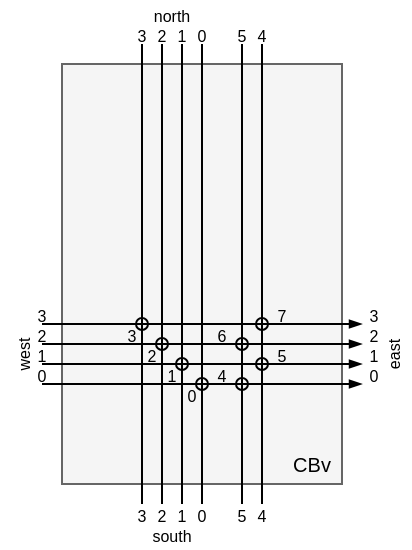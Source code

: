 <mxfile version="20.6.2" type="device"><diagram id="6P4wIaqtiXs4qzVmcp8f" name="Page-1"><mxGraphModel dx="539" dy="356" grid="1" gridSize="10" guides="1" tooltips="1" connect="1" arrows="1" fold="1" page="1" pageScale="1" pageWidth="827" pageHeight="1169" math="0" shadow="0"><root><mxCell id="0"/><mxCell id="1" parent="0"/><mxCell id="uDZtz7FUHF4BXpzCZs6I-1" value="" style="rounded=0;whiteSpace=wrap;html=1;fillColor=#f5f5f5;strokeColor=#666666;fontColor=#333333;" parent="1" vertex="1"><mxGeometry x="90" y="50" width="140" height="210" as="geometry"/></mxCell><mxCell id="uDZtz7FUHF4BXpzCZs6I-2" value="" style="endArrow=none;html=1;rounded=0;" parent="1" edge="1"><mxGeometry width="50" height="50" relative="1" as="geometry"><mxPoint x="180" y="40" as="sourcePoint"/><mxPoint x="180" y="270" as="targetPoint"/><Array as="points"><mxPoint x="180" y="80"/><mxPoint x="180" y="90"/></Array></mxGeometry></mxCell><mxCell id="uDZtz7FUHF4BXpzCZs6I-3" value="" style="endArrow=none;html=1;rounded=0;" parent="1" edge="1"><mxGeometry width="50" height="50" relative="1" as="geometry"><mxPoint x="190" y="40" as="sourcePoint"/><mxPoint x="190" y="270" as="targetPoint"/><Array as="points"><mxPoint x="190" y="80"/><mxPoint x="190" y="90"/></Array></mxGeometry></mxCell><mxCell id="uDZtz7FUHF4BXpzCZs6I-4" value="CBv" style="text;html=1;strokeColor=none;fillColor=none;align=center;verticalAlign=middle;whiteSpace=wrap;rounded=0;strokeWidth=2;fontSize=10;" parent="1" vertex="1"><mxGeometry x="200" y="240" width="30" height="20" as="geometry"/></mxCell><mxCell id="uDZtz7FUHF4BXpzCZs6I-5" value="" style="endArrow=none;html=1;rounded=0;" parent="1" edge="1"><mxGeometry width="50" height="50" relative="1" as="geometry"><mxPoint x="130" y="40" as="sourcePoint"/><mxPoint x="130" y="270" as="targetPoint"/><Array as="points"/></mxGeometry></mxCell><mxCell id="uDZtz7FUHF4BXpzCZs6I-6" value="" style="endArrow=none;html=1;rounded=0;" parent="1" edge="1"><mxGeometry width="50" height="50" relative="1" as="geometry"><mxPoint x="140" y="40" as="sourcePoint"/><mxPoint x="140" y="270" as="targetPoint"/><Array as="points"/></mxGeometry></mxCell><mxCell id="uDZtz7FUHF4BXpzCZs6I-7" value="" style="endArrow=none;html=1;rounded=0;" parent="1" edge="1"><mxGeometry width="50" height="50" relative="1" as="geometry"><mxPoint x="150" y="40" as="sourcePoint"/><mxPoint x="150" y="270" as="targetPoint"/><Array as="points"/></mxGeometry></mxCell><mxCell id="uDZtz7FUHF4BXpzCZs6I-8" value="" style="endArrow=none;html=1;rounded=0;" parent="1" edge="1"><mxGeometry width="50" height="50" relative="1" as="geometry"><mxPoint x="160" y="40" as="sourcePoint"/><mxPoint x="160" y="270" as="targetPoint"/><Array as="points"/></mxGeometry></mxCell><mxCell id="uDZtz7FUHF4BXpzCZs6I-9" value="" style="group;rotation=0;" parent="1" vertex="1" connectable="0"><mxGeometry x="120" y="170" width="50" height="50" as="geometry"/></mxCell><mxCell id="uDZtz7FUHF4BXpzCZs6I-10" value="" style="endArrow=none;html=1;rounded=0;" parent="uDZtz7FUHF4BXpzCZs6I-9" edge="1"><mxGeometry width="50" height="50" relative="1" as="geometry"><mxPoint x="10" y="50" as="sourcePoint"/><mxPoint x="10" as="targetPoint"/></mxGeometry></mxCell><mxCell id="uDZtz7FUHF4BXpzCZs6I-11" value="" style="endArrow=none;html=1;rounded=0;startArrow=oval;startFill=0;" parent="uDZtz7FUHF4BXpzCZs6I-9" edge="1"><mxGeometry width="50" height="50" relative="1" as="geometry"><mxPoint x="10" y="10" as="sourcePoint"/><mxPoint y="10" as="targetPoint"/></mxGeometry></mxCell><mxCell id="uDZtz7FUHF4BXpzCZs6I-12" value="" style="endArrow=none;html=1;rounded=0;startArrow=oval;startFill=0;" parent="uDZtz7FUHF4BXpzCZs6I-9" edge="1"><mxGeometry width="50" height="50" relative="1" as="geometry"><mxPoint x="20" y="20" as="sourcePoint"/><mxPoint x="10" y="20" as="targetPoint"/></mxGeometry></mxCell><mxCell id="uDZtz7FUHF4BXpzCZs6I-13" value="" style="endArrow=none;html=1;rounded=0;startArrow=oval;startFill=0;" parent="uDZtz7FUHF4BXpzCZs6I-9" edge="1"><mxGeometry width="50" height="50" relative="1" as="geometry"><mxPoint x="30" y="30" as="sourcePoint"/><mxPoint x="20" y="30" as="targetPoint"/></mxGeometry></mxCell><mxCell id="uDZtz7FUHF4BXpzCZs6I-14" value="" style="endArrow=none;html=1;rounded=0;startArrow=oval;startFill=0;" parent="uDZtz7FUHF4BXpzCZs6I-9" edge="1"><mxGeometry width="50" height="50" relative="1" as="geometry"><mxPoint x="40" y="40" as="sourcePoint"/><mxPoint x="30" y="40" as="targetPoint"/></mxGeometry></mxCell><mxCell id="uDZtz7FUHF4BXpzCZs6I-15" value="" style="endArrow=none;html=1;rounded=0;" parent="uDZtz7FUHF4BXpzCZs6I-9" edge="1"><mxGeometry width="50" height="50" relative="1" as="geometry"><mxPoint x="20" y="50" as="sourcePoint"/><mxPoint x="20" as="targetPoint"/></mxGeometry></mxCell><mxCell id="uDZtz7FUHF4BXpzCZs6I-16" value="" style="endArrow=none;html=1;rounded=0;" parent="uDZtz7FUHF4BXpzCZs6I-9" edge="1"><mxGeometry width="50" height="50" relative="1" as="geometry"><mxPoint x="30" y="50" as="sourcePoint"/><mxPoint x="30" as="targetPoint"/></mxGeometry></mxCell><mxCell id="uDZtz7FUHF4BXpzCZs6I-17" value="" style="endArrow=none;html=1;rounded=0;" parent="uDZtz7FUHF4BXpzCZs6I-9" edge="1"><mxGeometry width="50" height="50" relative="1" as="geometry"><mxPoint x="40" y="50" as="sourcePoint"/><mxPoint x="40" as="targetPoint"/></mxGeometry></mxCell><mxCell id="uDZtz7FUHF4BXpzCZs6I-18" value="" style="endArrow=none;html=1;rounded=0;" parent="uDZtz7FUHF4BXpzCZs6I-9" edge="1"><mxGeometry width="50" height="50" relative="1" as="geometry"><mxPoint y="10" as="sourcePoint"/><mxPoint x="50" y="10" as="targetPoint"/></mxGeometry></mxCell><mxCell id="uDZtz7FUHF4BXpzCZs6I-19" value="" style="endArrow=none;html=1;rounded=0;" parent="uDZtz7FUHF4BXpzCZs6I-9" edge="1"><mxGeometry width="50" height="50" relative="1" as="geometry"><mxPoint y="20" as="sourcePoint"/><mxPoint x="50" y="20" as="targetPoint"/></mxGeometry></mxCell><mxCell id="uDZtz7FUHF4BXpzCZs6I-20" value="" style="endArrow=none;html=1;rounded=0;" parent="uDZtz7FUHF4BXpzCZs6I-9" edge="1"><mxGeometry width="50" height="50" relative="1" as="geometry"><mxPoint y="30" as="sourcePoint"/><mxPoint x="50" y="30" as="targetPoint"/></mxGeometry></mxCell><mxCell id="uDZtz7FUHF4BXpzCZs6I-21" value="" style="endArrow=none;html=1;rounded=0;" parent="uDZtz7FUHF4BXpzCZs6I-9" edge="1"><mxGeometry width="50" height="50" relative="1" as="geometry"><mxPoint y="40" as="sourcePoint"/><mxPoint x="50" y="40" as="targetPoint"/></mxGeometry></mxCell><mxCell id="uDZtz7FUHF4BXpzCZs6I-61" value="&lt;font style=&quot;font-size: 8px;&quot;&gt;0&lt;/font&gt;" style="text;html=1;strokeColor=none;fillColor=none;align=center;verticalAlign=middle;whiteSpace=wrap;rounded=0;" parent="uDZtz7FUHF4BXpzCZs6I-9" vertex="1"><mxGeometry x="20" y="40" width="30" height="10" as="geometry"/></mxCell><mxCell id="uDZtz7FUHF4BXpzCZs6I-63" value="&lt;font style=&quot;font-size: 8px;&quot;&gt;2&lt;/font&gt;" style="text;html=1;strokeColor=none;fillColor=none;align=center;verticalAlign=middle;whiteSpace=wrap;rounded=0;" parent="uDZtz7FUHF4BXpzCZs6I-9" vertex="1"><mxGeometry y="20" width="30" height="10" as="geometry"/></mxCell><mxCell id="uDZtz7FUHF4BXpzCZs6I-22" value="" style="endArrow=blockThin;html=1;rounded=0;strokeWidth=1;fontSize=10;startSize=3;endSize=4;endFill=1;" parent="1" edge="1"><mxGeometry width="50" height="50" relative="1" as="geometry"><mxPoint x="80" y="180" as="sourcePoint"/><mxPoint x="240" y="180" as="targetPoint"/></mxGeometry></mxCell><mxCell id="uDZtz7FUHF4BXpzCZs6I-23" value="" style="endArrow=none;html=1;rounded=0;strokeWidth=1;fontSize=10;startSize=3;endSize=3;" parent="1" edge="1"><mxGeometry width="50" height="50" relative="1" as="geometry"><mxPoint x="80" y="190" as="sourcePoint"/><mxPoint x="130" y="190" as="targetPoint"/></mxGeometry></mxCell><mxCell id="uDZtz7FUHF4BXpzCZs6I-24" value="" style="endArrow=blockThin;html=1;rounded=0;strokeWidth=1;fontSize=10;startSize=3;endSize=4;endFill=1;" parent="1" edge="1"><mxGeometry width="50" height="50" relative="1" as="geometry"><mxPoint x="80" y="200" as="sourcePoint"/><mxPoint x="240" y="200" as="targetPoint"/></mxGeometry></mxCell><mxCell id="uDZtz7FUHF4BXpzCZs6I-25" value="" style="endArrow=blockThin;html=1;rounded=0;strokeWidth=1;fontSize=10;startSize=3;endSize=4;endFill=1;" parent="1" edge="1"><mxGeometry width="50" height="50" relative="1" as="geometry"><mxPoint x="80" y="210" as="sourcePoint"/><mxPoint x="240" y="210" as="targetPoint"/></mxGeometry></mxCell><mxCell id="uDZtz7FUHF4BXpzCZs6I-26" value="" style="endArrow=none;html=1;rounded=0;startArrow=oval;startFill=0;" parent="1" edge="1"><mxGeometry width="50" height="50" relative="1" as="geometry"><mxPoint x="190" y="180" as="sourcePoint"/><mxPoint x="170" y="180" as="targetPoint"/></mxGeometry></mxCell><mxCell id="uDZtz7FUHF4BXpzCZs6I-27" value="" style="endArrow=none;html=1;rounded=0;startArrow=oval;startFill=0;" parent="1" edge="1"><mxGeometry width="50" height="50" relative="1" as="geometry"><mxPoint x="180" y="180" as="sourcePoint"/><mxPoint x="180" y="180" as="targetPoint"/></mxGeometry></mxCell><mxCell id="uDZtz7FUHF4BXpzCZs6I-28" value="" style="endArrow=none;html=1;rounded=0;startArrow=oval;startFill=0;" parent="1" edge="1"><mxGeometry width="50" height="50" relative="1" as="geometry"><mxPoint x="180" y="190" as="sourcePoint"/><mxPoint x="180" y="190" as="targetPoint"/></mxGeometry></mxCell><mxCell id="uDZtz7FUHF4BXpzCZs6I-29" value="" style="endArrow=none;html=1;rounded=0;startArrow=oval;startFill=0;" parent="1" edge="1"><mxGeometry width="50" height="50" relative="1" as="geometry"><mxPoint x="180" y="190" as="sourcePoint"/><mxPoint x="160" y="190" as="targetPoint"/></mxGeometry></mxCell><mxCell id="uDZtz7FUHF4BXpzCZs6I-30" value="" style="endArrow=blockThin;html=1;rounded=0;strokeWidth=1;fontSize=10;startSize=3;endSize=4;endFill=1;" parent="1" edge="1"><mxGeometry width="50" height="50" relative="1" as="geometry"><mxPoint x="80" y="190" as="sourcePoint"/><mxPoint x="240" y="190" as="targetPoint"/></mxGeometry></mxCell><mxCell id="uDZtz7FUHF4BXpzCZs6I-31" value="" style="endArrow=none;html=1;rounded=0;startArrow=oval;startFill=0;" parent="1" edge="1"><mxGeometry width="50" height="50" relative="1" as="geometry"><mxPoint x="190" y="200" as="sourcePoint"/><mxPoint x="170" y="200" as="targetPoint"/></mxGeometry></mxCell><mxCell id="uDZtz7FUHF4BXpzCZs6I-32" value="" style="endArrow=none;html=1;rounded=0;startArrow=oval;startFill=0;" parent="1" edge="1"><mxGeometry width="50" height="50" relative="1" as="geometry"><mxPoint x="180" y="210" as="sourcePoint"/><mxPoint x="160" y="210" as="targetPoint"/></mxGeometry></mxCell><mxCell id="uDZtz7FUHF4BXpzCZs6I-33" value="&lt;font style=&quot;font-size: 8px;&quot;&gt;3&lt;/font&gt;" style="text;html=1;strokeColor=none;fillColor=none;align=center;verticalAlign=middle;whiteSpace=wrap;rounded=0;" parent="1" vertex="1"><mxGeometry x="70" y="170" width="20" height="10" as="geometry"/></mxCell><mxCell id="uDZtz7FUHF4BXpzCZs6I-34" value="&lt;span style=&quot;font-size: 8px;&quot;&gt;2&lt;/span&gt;" style="text;html=1;strokeColor=none;fillColor=none;align=center;verticalAlign=middle;whiteSpace=wrap;rounded=0;" parent="1" vertex="1"><mxGeometry x="70" y="180" width="20" height="10" as="geometry"/></mxCell><mxCell id="uDZtz7FUHF4BXpzCZs6I-35" value="&lt;font style=&quot;font-size: 8px;&quot;&gt;1&lt;/font&gt;" style="text;html=1;strokeColor=none;fillColor=none;align=center;verticalAlign=middle;whiteSpace=wrap;rounded=0;" parent="1" vertex="1"><mxGeometry x="70" y="190" width="20" height="10" as="geometry"/></mxCell><mxCell id="uDZtz7FUHF4BXpzCZs6I-36" value="&lt;font style=&quot;font-size: 8px;&quot;&gt;0&lt;/font&gt;" style="text;html=1;strokeColor=none;fillColor=none;align=center;verticalAlign=middle;whiteSpace=wrap;rounded=0;" parent="1" vertex="1"><mxGeometry x="70" y="200" width="20" height="10" as="geometry"/></mxCell><mxCell id="uDZtz7FUHF4BXpzCZs6I-37" value="&lt;font style=&quot;font-size: 8px;&quot;&gt;3&lt;/font&gt;" style="text;html=1;strokeColor=none;fillColor=none;align=center;verticalAlign=middle;whiteSpace=wrap;rounded=0;" parent="1" vertex="1"><mxGeometry x="236.25" y="170" width="20" height="10" as="geometry"/></mxCell><mxCell id="uDZtz7FUHF4BXpzCZs6I-38" value="&lt;span style=&quot;font-size: 8px;&quot;&gt;2&lt;/span&gt;" style="text;html=1;strokeColor=none;fillColor=none;align=center;verticalAlign=middle;whiteSpace=wrap;rounded=0;" parent="1" vertex="1"><mxGeometry x="236.25" y="180" width="20" height="10" as="geometry"/></mxCell><mxCell id="uDZtz7FUHF4BXpzCZs6I-39" value="&lt;font style=&quot;font-size: 8px;&quot;&gt;1&lt;/font&gt;" style="text;html=1;strokeColor=none;fillColor=none;align=center;verticalAlign=middle;whiteSpace=wrap;rounded=0;" parent="1" vertex="1"><mxGeometry x="236.25" y="190" width="20" height="10" as="geometry"/></mxCell><mxCell id="uDZtz7FUHF4BXpzCZs6I-40" value="&lt;font style=&quot;font-size: 8px;&quot;&gt;0&lt;/font&gt;" style="text;html=1;strokeColor=none;fillColor=none;align=center;verticalAlign=middle;whiteSpace=wrap;rounded=0;" parent="1" vertex="1"><mxGeometry x="236.25" y="200" width="20" height="10" as="geometry"/></mxCell><mxCell id="uDZtz7FUHF4BXpzCZs6I-42" value="&lt;font style=&quot;font-size: 8px;&quot;&gt;3&lt;/font&gt;" style="text;html=1;strokeColor=none;fillColor=none;align=center;verticalAlign=middle;whiteSpace=wrap;rounded=0;" parent="1" vertex="1"><mxGeometry x="120" y="30" width="20" height="10" as="geometry"/></mxCell><mxCell id="uDZtz7FUHF4BXpzCZs6I-43" value="&lt;span style=&quot;font-size: 8px;&quot;&gt;2&lt;/span&gt;" style="text;html=1;strokeColor=none;fillColor=none;align=center;verticalAlign=middle;whiteSpace=wrap;rounded=0;" parent="1" vertex="1"><mxGeometry x="130" y="30" width="20" height="10" as="geometry"/></mxCell><mxCell id="uDZtz7FUHF4BXpzCZs6I-44" value="&lt;font style=&quot;font-size: 8px;&quot;&gt;1&lt;/font&gt;" style="text;html=1;strokeColor=none;fillColor=none;align=center;verticalAlign=middle;whiteSpace=wrap;rounded=0;" parent="1" vertex="1"><mxGeometry x="140" y="30" width="20" height="10" as="geometry"/></mxCell><mxCell id="uDZtz7FUHF4BXpzCZs6I-45" value="&lt;font style=&quot;font-size: 8px;&quot;&gt;0&lt;/font&gt;" style="text;html=1;strokeColor=none;fillColor=none;align=center;verticalAlign=middle;whiteSpace=wrap;rounded=0;" parent="1" vertex="1"><mxGeometry x="150" y="30" width="20" height="10" as="geometry"/></mxCell><mxCell id="uDZtz7FUHF4BXpzCZs6I-46" value="&lt;font style=&quot;font-size: 8px;&quot;&gt;5&lt;/font&gt;" style="text;html=1;strokeColor=none;fillColor=none;align=center;verticalAlign=middle;whiteSpace=wrap;rounded=0;" parent="1" vertex="1"><mxGeometry x="170" y="30" width="20" height="10" as="geometry"/></mxCell><mxCell id="uDZtz7FUHF4BXpzCZs6I-47" value="&lt;font style=&quot;font-size: 8px;&quot;&gt;4&lt;/font&gt;" style="text;html=1;strokeColor=none;fillColor=none;align=center;verticalAlign=middle;whiteSpace=wrap;rounded=0;" parent="1" vertex="1"><mxGeometry x="180" y="30" width="20" height="10" as="geometry"/></mxCell><mxCell id="uDZtz7FUHF4BXpzCZs6I-48" value="&lt;font style=&quot;font-size: 8px;&quot;&gt;4&lt;/font&gt;" style="text;html=1;strokeColor=none;fillColor=none;align=center;verticalAlign=middle;whiteSpace=wrap;rounded=0;" parent="1" vertex="1"><mxGeometry x="180" y="270" width="20" height="10" as="geometry"/></mxCell><mxCell id="uDZtz7FUHF4BXpzCZs6I-49" value="&lt;font style=&quot;font-size: 8px;&quot;&gt;5&lt;/font&gt;" style="text;html=1;strokeColor=none;fillColor=none;align=center;verticalAlign=middle;whiteSpace=wrap;rounded=0;" parent="1" vertex="1"><mxGeometry x="170" y="270" width="20" height="10" as="geometry"/></mxCell><mxCell id="uDZtz7FUHF4BXpzCZs6I-54" value="&lt;font style=&quot;font-size: 8px;&quot;&gt;3&lt;/font&gt;" style="text;html=1;strokeColor=none;fillColor=none;align=center;verticalAlign=middle;whiteSpace=wrap;rounded=0;" parent="1" vertex="1"><mxGeometry x="120" y="270" width="20" height="10" as="geometry"/></mxCell><mxCell id="uDZtz7FUHF4BXpzCZs6I-55" value="&lt;span style=&quot;font-size: 8px;&quot;&gt;2&lt;/span&gt;" style="text;html=1;strokeColor=none;fillColor=none;align=center;verticalAlign=middle;whiteSpace=wrap;rounded=0;" parent="1" vertex="1"><mxGeometry x="130" y="270" width="20" height="10" as="geometry"/></mxCell><mxCell id="uDZtz7FUHF4BXpzCZs6I-56" value="&lt;font style=&quot;font-size: 8px;&quot;&gt;1&lt;/font&gt;" style="text;html=1;strokeColor=none;fillColor=none;align=center;verticalAlign=middle;whiteSpace=wrap;rounded=0;" parent="1" vertex="1"><mxGeometry x="140" y="270" width="20" height="10" as="geometry"/></mxCell><mxCell id="uDZtz7FUHF4BXpzCZs6I-57" value="&lt;font style=&quot;font-size: 8px;&quot;&gt;0&lt;/font&gt;" style="text;html=1;strokeColor=none;fillColor=none;align=center;verticalAlign=middle;whiteSpace=wrap;rounded=0;" parent="1" vertex="1"><mxGeometry x="150" y="270" width="20" height="10" as="geometry"/></mxCell><mxCell id="uDZtz7FUHF4BXpzCZs6I-58" value="&lt;font style=&quot;font-size: 8px;&quot;&gt;3&lt;/font&gt;" style="text;html=1;strokeColor=none;fillColor=none;align=center;verticalAlign=middle;whiteSpace=wrap;rounded=0;" parent="1" vertex="1"><mxGeometry x="120" y="180" width="10" height="10" as="geometry"/></mxCell><mxCell id="uDZtz7FUHF4BXpzCZs6I-59" value="&lt;font style=&quot;font-size: 8px;&quot;&gt;1&lt;/font&gt;" style="text;html=1;strokeColor=none;fillColor=none;align=center;verticalAlign=middle;whiteSpace=wrap;rounded=0;" parent="1" vertex="1"><mxGeometry x="130" y="200" width="30" height="10" as="geometry"/></mxCell><mxCell id="uDZtz7FUHF4BXpzCZs6I-64" value="&lt;font style=&quot;font-size: 8px;&quot;&gt;7&lt;/font&gt;" style="text;html=1;strokeColor=none;fillColor=none;align=center;verticalAlign=middle;whiteSpace=wrap;rounded=0;" parent="1" vertex="1"><mxGeometry x="190" y="170" width="20" height="10" as="geometry"/></mxCell><mxCell id="uDZtz7FUHF4BXpzCZs6I-65" value="&lt;font style=&quot;font-size: 8px;&quot;&gt;6&lt;/font&gt;" style="text;html=1;strokeColor=none;fillColor=none;align=center;verticalAlign=middle;whiteSpace=wrap;rounded=0;" parent="1" vertex="1"><mxGeometry x="160" y="180" width="20" height="10" as="geometry"/></mxCell><mxCell id="uDZtz7FUHF4BXpzCZs6I-66" value="&lt;font style=&quot;font-size: 8px;&quot;&gt;5&lt;/font&gt;" style="text;html=1;strokeColor=none;fillColor=none;align=center;verticalAlign=middle;whiteSpace=wrap;rounded=0;" parent="1" vertex="1"><mxGeometry x="190" y="190" width="20" height="10" as="geometry"/></mxCell><mxCell id="uDZtz7FUHF4BXpzCZs6I-67" value="&lt;font style=&quot;font-size: 8px;&quot;&gt;4&lt;/font&gt;" style="text;html=1;strokeColor=none;fillColor=none;align=center;verticalAlign=middle;whiteSpace=wrap;rounded=0;" parent="1" vertex="1"><mxGeometry x="160" y="200" width="20" height="10" as="geometry"/></mxCell><mxCell id="uDZtz7FUHF4BXpzCZs6I-68" value="&lt;font style=&quot;font-size: 8px;&quot;&gt;north&lt;/font&gt;" style="text;html=1;strokeColor=none;fillColor=none;align=center;verticalAlign=middle;whiteSpace=wrap;rounded=0;" parent="1" vertex="1"><mxGeometry x="120" y="20" width="50" height="10" as="geometry"/></mxCell><mxCell id="uDZtz7FUHF4BXpzCZs6I-69" value="&lt;font style=&quot;font-size: 8px;&quot;&gt;south&lt;/font&gt;" style="text;html=1;strokeColor=none;fillColor=none;align=center;verticalAlign=middle;whiteSpace=wrap;rounded=0;" parent="1" vertex="1"><mxGeometry x="120" y="280" width="50" height="10" as="geometry"/></mxCell><mxCell id="uDZtz7FUHF4BXpzCZs6I-70" value="&lt;font style=&quot;font-size: 8px;&quot;&gt;west&lt;br&gt;&lt;/font&gt;" style="text;html=1;strokeColor=none;fillColor=none;align=center;verticalAlign=middle;whiteSpace=wrap;rounded=0;rotation=270;" parent="1" vertex="1"><mxGeometry x="45" y="185" width="50" height="20" as="geometry"/></mxCell><mxCell id="uDZtz7FUHF4BXpzCZs6I-71" value="&lt;font style=&quot;font-size: 8px;&quot;&gt;east&lt;br&gt;&lt;/font&gt;" style="text;html=1;strokeColor=none;fillColor=none;align=center;verticalAlign=middle;whiteSpace=wrap;rounded=0;rotation=270;" parent="1" vertex="1"><mxGeometry x="230" y="186.25" width="50" height="17.5" as="geometry"/></mxCell></root></mxGraphModel></diagram></mxfile>
